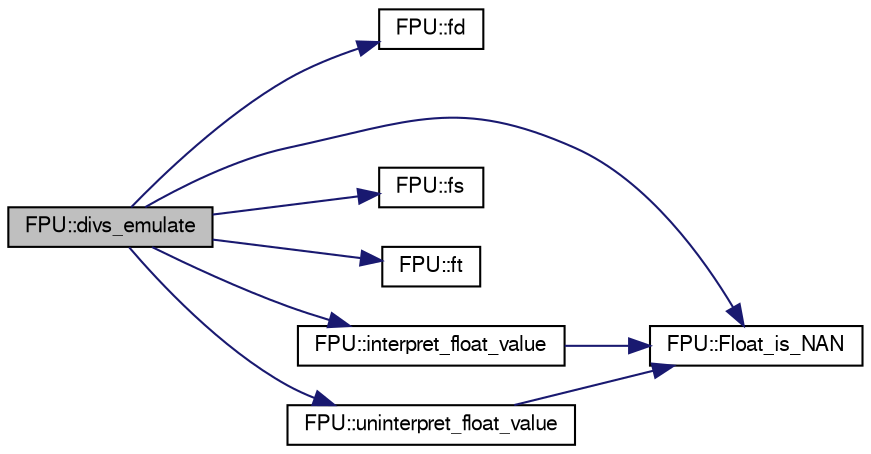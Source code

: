 digraph G
{
  edge [fontname="FreeSans",fontsize="10",labelfontname="FreeSans",labelfontsize="10"];
  node [fontname="FreeSans",fontsize="10",shape=record];
  rankdir=LR;
  Node1 [label="FPU::divs_emulate",height=0.2,width=0.4,color="black", fillcolor="grey75", style="filled" fontcolor="black"];
  Node1 -> Node2 [color="midnightblue",fontsize="10",style="solid"];
  Node2 [label="FPU::fd",height=0.2,width=0.4,color="black", fillcolor="white", style="filled",URL="$classFPU.html#a6f425b3fab359b0257430a8795bbd49c"];
  Node1 -> Node3 [color="midnightblue",fontsize="10",style="solid"];
  Node3 [label="FPU::Float_is_NAN",height=0.2,width=0.4,color="black", fillcolor="white", style="filled",URL="$classFPU.html#aecbf73903f26ca2ebbfaacefa154bb71"];
  Node1 -> Node4 [color="midnightblue",fontsize="10",style="solid"];
  Node4 [label="FPU::fs",height=0.2,width=0.4,color="black", fillcolor="white", style="filled",URL="$classFPU.html#a3b845c4dcf416d853d11466b20c4d479"];
  Node1 -> Node5 [color="midnightblue",fontsize="10",style="solid"];
  Node5 [label="FPU::ft",height=0.2,width=0.4,color="black", fillcolor="white", style="filled",URL="$classFPU.html#aebbaa139c9609776428483b9b44f3da9"];
  Node1 -> Node6 [color="midnightblue",fontsize="10",style="solid"];
  Node6 [label="FPU::interpret_float_value",height=0.2,width=0.4,color="black", fillcolor="white", style="filled",URL="$classFPU.html#a358d735dc50060c3eb2d416e8d6d8ff7"];
  Node6 -> Node3 [color="midnightblue",fontsize="10",style="solid"];
  Node1 -> Node7 [color="midnightblue",fontsize="10",style="solid"];
  Node7 [label="FPU::uninterpret_float_value",height=0.2,width=0.4,color="black", fillcolor="white", style="filled",URL="$classFPU.html#a0d9e4de6caf810ebc70e5494f154c99b"];
  Node7 -> Node3 [color="midnightblue",fontsize="10",style="solid"];
}
